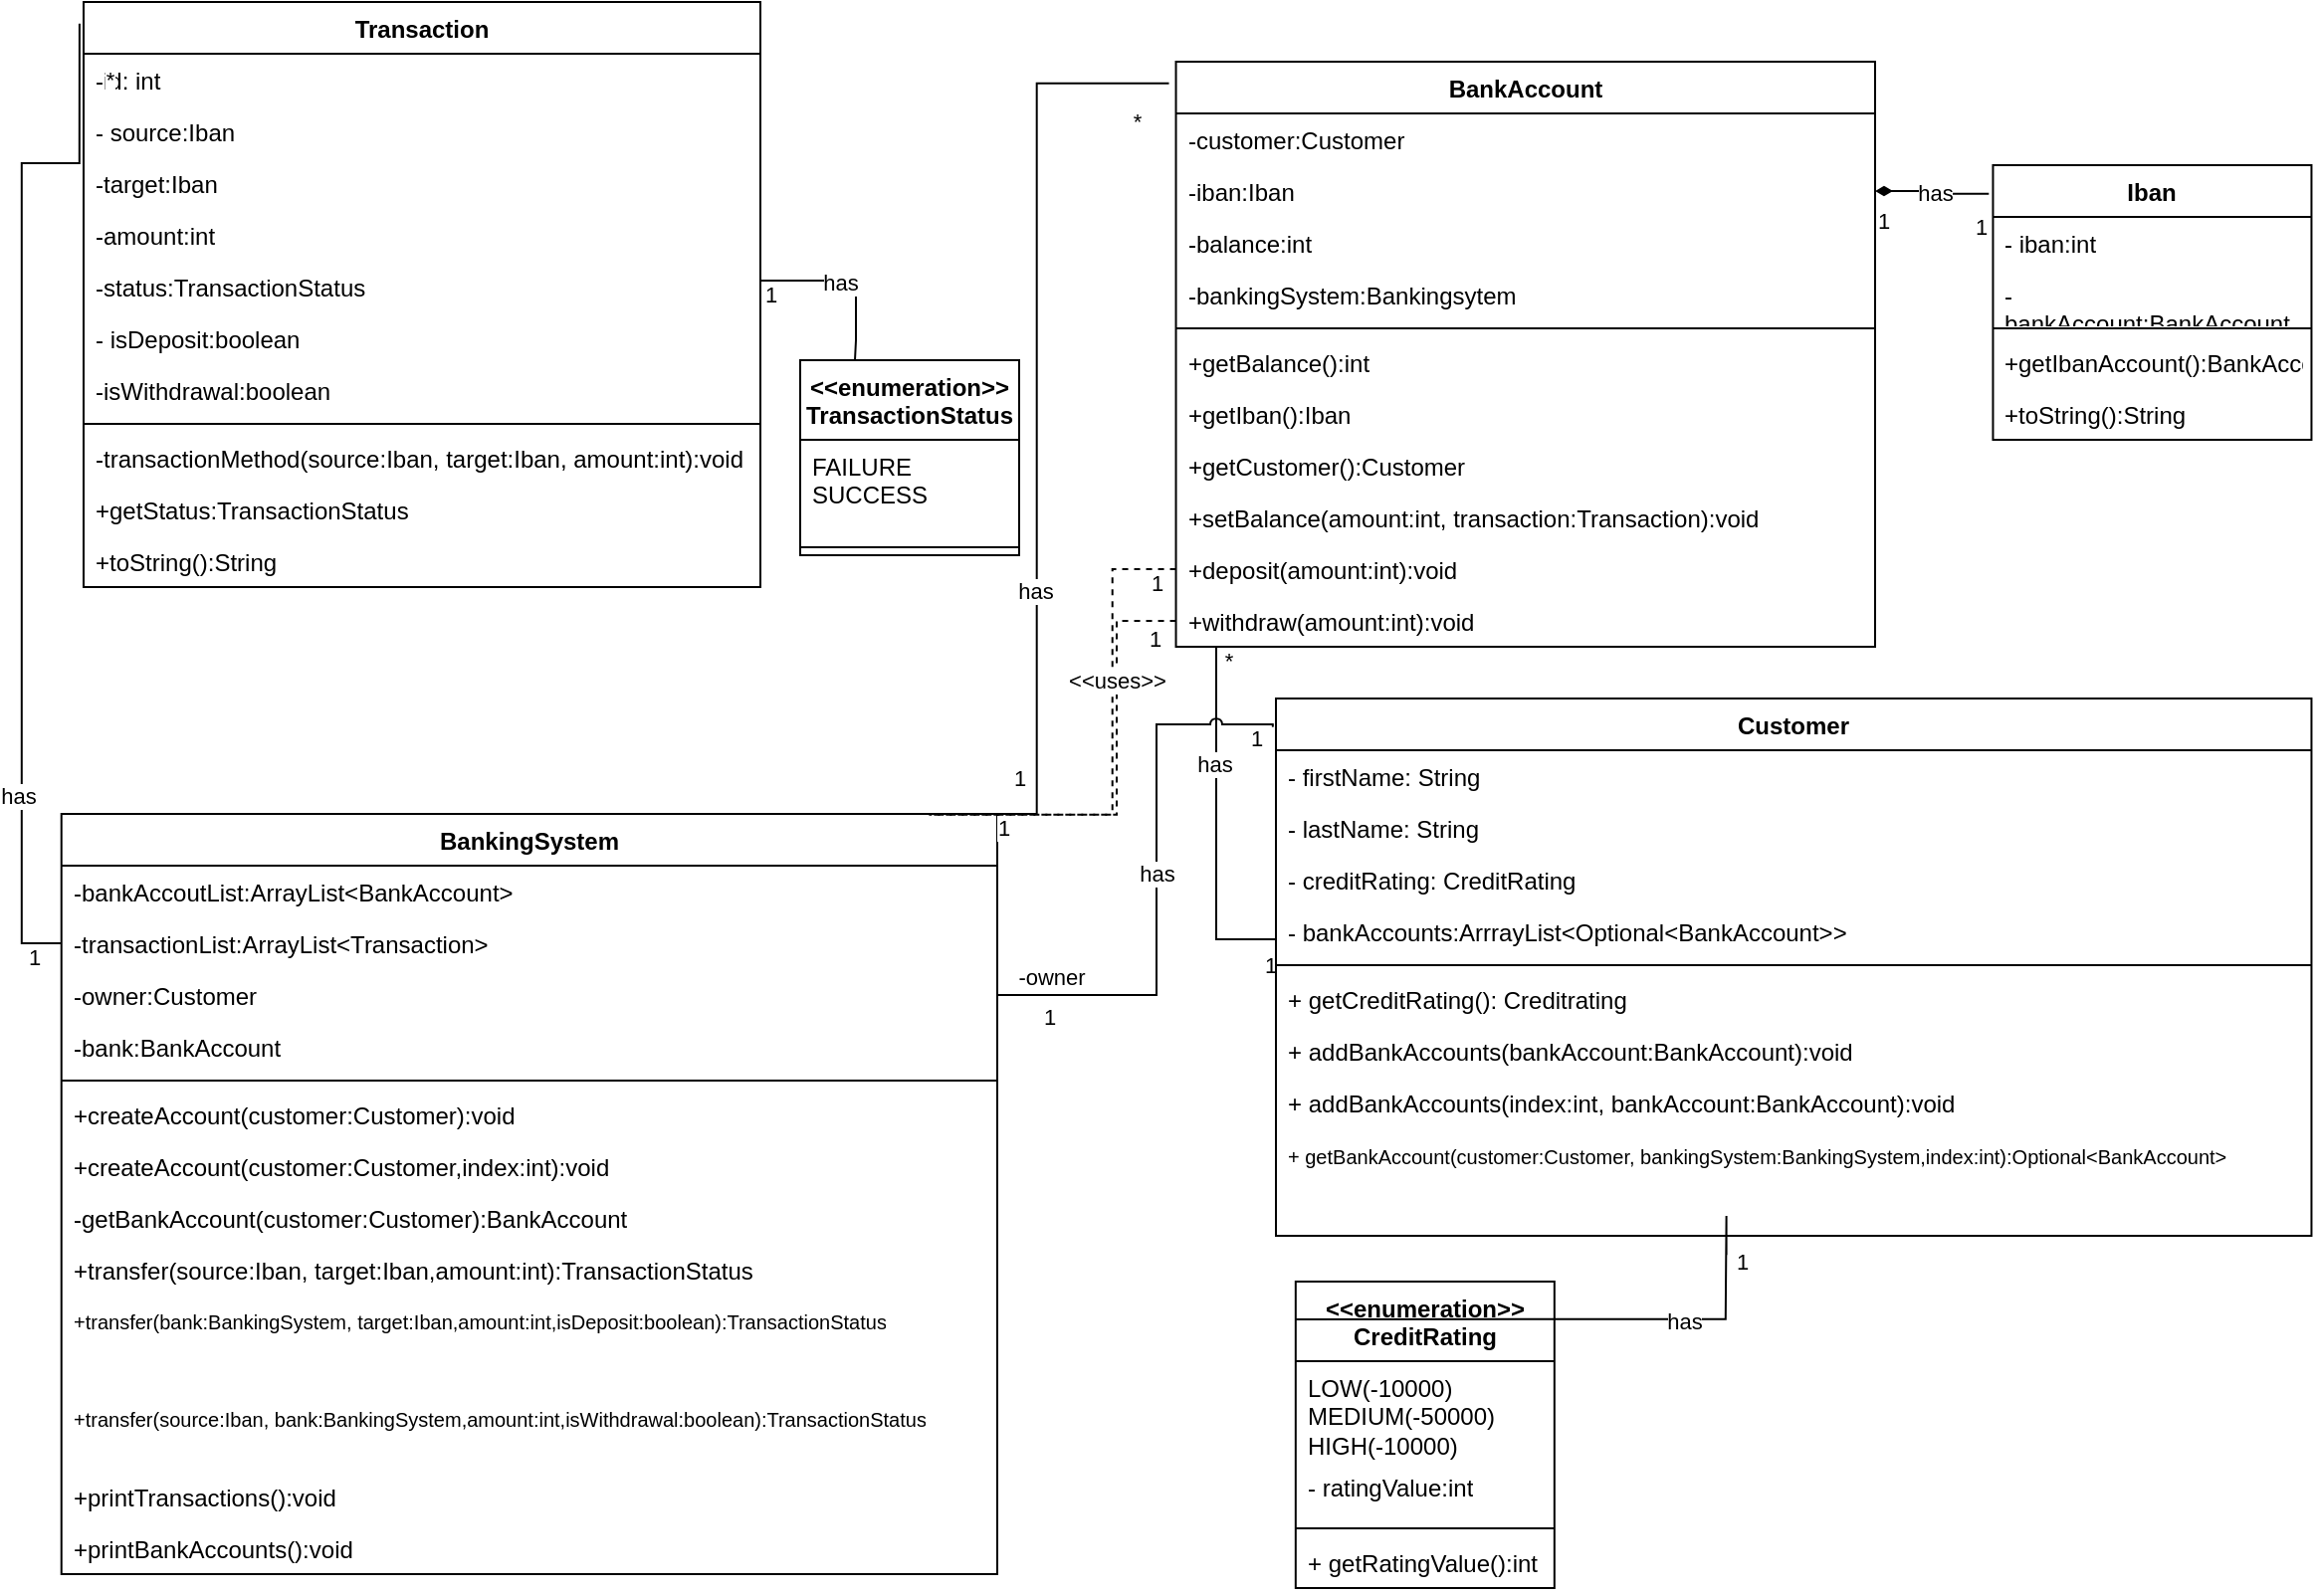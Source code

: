 <mxfile version="24.2.5" type="github">
  <diagram name="Page-1" id="c4acf3e9-155e-7222-9cf6-157b1a14988f">
    <mxGraphModel dx="1040" dy="1252" grid="1" gridSize="10" guides="1" tooltips="1" connect="1" arrows="1" fold="1" page="1" pageScale="1" pageWidth="1169" pageHeight="827" background="none" math="0" shadow="0">
      <root>
        <mxCell id="0" />
        <mxCell id="1" parent="0" />
        <mxCell id="sZMMLWBmmRGJno0L5d0l-5" value="BankingSystem" style="swimlane;fontStyle=1;align=center;verticalAlign=top;childLayout=stackLayout;horizontal=1;startSize=26;horizontalStack=0;resizeParent=1;resizeParentMax=0;resizeLast=0;collapsible=1;marginBottom=0;whiteSpace=wrap;html=1;" parent="1" vertex="1">
          <mxGeometry x="28.86" y="438" width="470.14" height="382" as="geometry" />
        </mxCell>
        <mxCell id="sZMMLWBmmRGJno0L5d0l-6" value="-bankAccoutList:ArrayList&amp;lt;BankAccount&amp;gt;" style="text;strokeColor=none;fillColor=none;align=left;verticalAlign=top;spacingLeft=4;spacingRight=4;overflow=hidden;rotatable=0;points=[[0,0.5],[1,0.5]];portConstraint=eastwest;whiteSpace=wrap;html=1;" parent="sZMMLWBmmRGJno0L5d0l-5" vertex="1">
          <mxGeometry y="26" width="470.14" height="26" as="geometry" />
        </mxCell>
        <mxCell id="wk22fEHmPmrBNLuspNeW-15" value="-transactionList:ArrayList&amp;lt;Transaction&amp;gt;" style="text;strokeColor=none;fillColor=none;align=left;verticalAlign=top;spacingLeft=4;spacingRight=4;overflow=hidden;rotatable=0;points=[[0,0.5],[1,0.5]];portConstraint=eastwest;whiteSpace=wrap;html=1;" parent="sZMMLWBmmRGJno0L5d0l-5" vertex="1">
          <mxGeometry y="52" width="470.14" height="26" as="geometry" />
        </mxCell>
        <mxCell id="wk22fEHmPmrBNLuspNeW-14" value="-owner:Customer" style="text;strokeColor=none;fillColor=none;align=left;verticalAlign=top;spacingLeft=4;spacingRight=4;overflow=hidden;rotatable=0;points=[[0,0.5],[1,0.5]];portConstraint=eastwest;whiteSpace=wrap;html=1;" parent="sZMMLWBmmRGJno0L5d0l-5" vertex="1">
          <mxGeometry y="78" width="470.14" height="26" as="geometry" />
        </mxCell>
        <mxCell id="wk22fEHmPmrBNLuspNeW-16" value="-bank:BankAccount" style="text;strokeColor=none;fillColor=none;align=left;verticalAlign=top;spacingLeft=4;spacingRight=4;overflow=hidden;rotatable=0;points=[[0,0.5],[1,0.5]];portConstraint=eastwest;whiteSpace=wrap;html=1;" parent="sZMMLWBmmRGJno0L5d0l-5" vertex="1">
          <mxGeometry y="104" width="470.14" height="26" as="geometry" />
        </mxCell>
        <mxCell id="sZMMLWBmmRGJno0L5d0l-7" value="" style="line;strokeWidth=1;fillColor=none;align=left;verticalAlign=middle;spacingTop=-1;spacingLeft=3;spacingRight=3;rotatable=0;labelPosition=right;points=[];portConstraint=eastwest;strokeColor=inherit;" parent="sZMMLWBmmRGJno0L5d0l-5" vertex="1">
          <mxGeometry y="130" width="470.14" height="8" as="geometry" />
        </mxCell>
        <mxCell id="sZMMLWBmmRGJno0L5d0l-8" value="+createAccount(customer:Customer):void" style="text;strokeColor=none;fillColor=none;align=left;verticalAlign=top;spacingLeft=4;spacingRight=4;overflow=hidden;rotatable=0;points=[[0,0.5],[1,0.5]];portConstraint=eastwest;whiteSpace=wrap;html=1;" parent="sZMMLWBmmRGJno0L5d0l-5" vertex="1">
          <mxGeometry y="138" width="470.14" height="26" as="geometry" />
        </mxCell>
        <mxCell id="wk22fEHmPmrBNLuspNeW-73" value="+createAccount(customer:Customer,index:int):void" style="text;strokeColor=none;fillColor=none;align=left;verticalAlign=top;spacingLeft=4;spacingRight=4;overflow=hidden;rotatable=0;points=[[0,0.5],[1,0.5]];portConstraint=eastwest;whiteSpace=wrap;html=1;" parent="sZMMLWBmmRGJno0L5d0l-5" vertex="1">
          <mxGeometry y="164" width="470.14" height="26" as="geometry" />
        </mxCell>
        <mxCell id="wk22fEHmPmrBNLuspNeW-17" value="-getBankAccount(customer:Customer):BankAccount" style="text;strokeColor=none;fillColor=none;align=left;verticalAlign=top;spacingLeft=4;spacingRight=4;overflow=hidden;rotatable=0;points=[[0,0.5],[1,0.5]];portConstraint=eastwest;whiteSpace=wrap;html=1;" parent="sZMMLWBmmRGJno0L5d0l-5" vertex="1">
          <mxGeometry y="190" width="470.14" height="26" as="geometry" />
        </mxCell>
        <mxCell id="wk22fEHmPmrBNLuspNeW-18" value="+transfer(source:Iban, target:Iban,amount:int):TransactionStatus" style="text;strokeColor=none;fillColor=none;align=left;verticalAlign=top;spacingLeft=4;spacingRight=4;overflow=hidden;rotatable=0;points=[[0,0.5],[1,0.5]];portConstraint=eastwest;whiteSpace=wrap;html=1;" parent="sZMMLWBmmRGJno0L5d0l-5" vertex="1">
          <mxGeometry y="216" width="470.14" height="26" as="geometry" />
        </mxCell>
        <mxCell id="wk22fEHmPmrBNLuspNeW-74" value="&lt;div style=&quot;font-size: 11px;&quot;&gt;&lt;font style=&quot;font-size: 10px;&quot;&gt;+transfer(bank:BankingSystem, target:Iban,amount:int,isDeposit:boolean):TransactionStatus&lt;/font&gt;&lt;/div&gt;" style="text;strokeColor=none;fillColor=none;align=left;verticalAlign=top;spacingLeft=4;spacingRight=4;overflow=hidden;rotatable=0;points=[[0,0.5],[1,0.5]];portConstraint=eastwest;whiteSpace=wrap;html=1;" parent="sZMMLWBmmRGJno0L5d0l-5" vertex="1">
          <mxGeometry y="242" width="470.14" height="48" as="geometry" />
        </mxCell>
        <mxCell id="wk22fEHmPmrBNLuspNeW-75" value="&lt;font style=&quot;font-size: 10px;&quot;&gt;+transfer(source:Iban, bank:BankingSystem,amount:int,isWithdrawal:boolean):TransactionStatus&lt;/font&gt;" style="text;strokeColor=none;fillColor=none;align=left;verticalAlign=top;spacingLeft=4;spacingRight=4;overflow=hidden;rotatable=0;points=[[0,0.5],[1,0.5]];portConstraint=eastwest;whiteSpace=wrap;html=1;" parent="sZMMLWBmmRGJno0L5d0l-5" vertex="1">
          <mxGeometry y="290" width="470.14" height="40" as="geometry" />
        </mxCell>
        <mxCell id="wk22fEHmPmrBNLuspNeW-19" value="+printTransactions():void" style="text;strokeColor=none;fillColor=none;align=left;verticalAlign=top;spacingLeft=4;spacingRight=4;overflow=hidden;rotatable=0;points=[[0,0.5],[1,0.5]];portConstraint=eastwest;whiteSpace=wrap;html=1;" parent="sZMMLWBmmRGJno0L5d0l-5" vertex="1">
          <mxGeometry y="330" width="470.14" height="26" as="geometry" />
        </mxCell>
        <mxCell id="wk22fEHmPmrBNLuspNeW-76" value="+printBankAccounts():void" style="text;strokeColor=none;fillColor=none;align=left;verticalAlign=top;spacingLeft=4;spacingRight=4;overflow=hidden;rotatable=0;points=[[0,0.5],[1,0.5]];portConstraint=eastwest;whiteSpace=wrap;html=1;" parent="sZMMLWBmmRGJno0L5d0l-5" vertex="1">
          <mxGeometry y="356" width="470.14" height="26" as="geometry" />
        </mxCell>
        <mxCell id="wk22fEHmPmrBNLuspNeW-20" value="&lt;div&gt;&amp;lt;&amp;lt;enumeration&amp;gt;&amp;gt;&lt;/div&gt;&lt;div&gt;CreditRating&lt;br&gt;&lt;/div&gt;" style="swimlane;fontStyle=1;align=center;verticalAlign=top;childLayout=stackLayout;horizontal=1;startSize=40;horizontalStack=0;resizeParent=1;resizeParentMax=0;resizeLast=0;collapsible=1;marginBottom=0;whiteSpace=wrap;html=1;" parent="1" vertex="1">
          <mxGeometry x="648.91" y="673" width="130" height="154" as="geometry" />
        </mxCell>
        <mxCell id="wk22fEHmPmrBNLuspNeW-21" value="&lt;div&gt;LOW(-10000)&lt;/div&gt;&lt;div&gt;MEDIUM(-50000)&lt;/div&gt;&lt;div&gt;HIGH(-10000)&lt;br&gt;&lt;/div&gt;" style="text;strokeColor=none;fillColor=none;align=left;verticalAlign=top;spacingLeft=4;spacingRight=4;overflow=hidden;rotatable=0;points=[[0,0.5],[1,0.5]];portConstraint=eastwest;whiteSpace=wrap;html=1;" parent="wk22fEHmPmrBNLuspNeW-20" vertex="1">
          <mxGeometry y="40" width="130" height="50" as="geometry" />
        </mxCell>
        <mxCell id="wk22fEHmPmrBNLuspNeW-24" value="- ratingValue:int" style="text;strokeColor=none;fillColor=none;align=left;verticalAlign=top;spacingLeft=4;spacingRight=4;overflow=hidden;rotatable=0;points=[[0,0.5],[1,0.5]];portConstraint=eastwest;whiteSpace=wrap;html=1;" parent="wk22fEHmPmrBNLuspNeW-20" vertex="1">
          <mxGeometry y="90" width="130" height="30" as="geometry" />
        </mxCell>
        <mxCell id="wk22fEHmPmrBNLuspNeW-22" value="" style="line;strokeWidth=1;fillColor=none;align=left;verticalAlign=middle;spacingTop=-1;spacingLeft=3;spacingRight=3;rotatable=0;labelPosition=right;points=[];portConstraint=eastwest;strokeColor=inherit;" parent="wk22fEHmPmrBNLuspNeW-20" vertex="1">
          <mxGeometry y="120" width="130" height="8" as="geometry" />
        </mxCell>
        <mxCell id="wk22fEHmPmrBNLuspNeW-23" value="+ getRatingValue():int" style="text;strokeColor=none;fillColor=none;align=left;verticalAlign=top;spacingLeft=4;spacingRight=4;overflow=hidden;rotatable=0;points=[[0,0.5],[1,0.5]];portConstraint=eastwest;whiteSpace=wrap;html=1;" parent="wk22fEHmPmrBNLuspNeW-20" vertex="1">
          <mxGeometry y="128" width="130" height="26" as="geometry" />
        </mxCell>
        <mxCell id="wk22fEHmPmrBNLuspNeW-62" style="edgeStyle=orthogonalEdgeStyle;rounded=0;orthogonalLoop=1;jettySize=auto;html=1;exitX=1;exitY=0.5;exitDx=0;exitDy=0;" parent="wk22fEHmPmrBNLuspNeW-20" source="wk22fEHmPmrBNLuspNeW-21" target="wk22fEHmPmrBNLuspNeW-21" edge="1">
          <mxGeometry relative="1" as="geometry" />
        </mxCell>
        <mxCell id="wk22fEHmPmrBNLuspNeW-25" value="BankAccount" style="swimlane;fontStyle=1;align=center;verticalAlign=top;childLayout=stackLayout;horizontal=1;startSize=26;horizontalStack=0;resizeParent=1;resizeParentMax=0;resizeLast=0;collapsible=1;marginBottom=0;whiteSpace=wrap;html=1;" parent="1" vertex="1">
          <mxGeometry x="588.77" y="60" width="351.23" height="294" as="geometry" />
        </mxCell>
        <mxCell id="wk22fEHmPmrBNLuspNeW-26" value="-customer:Customer&lt;span style=&quot;white-space: pre;&quot;&gt;&#x9;&lt;/span&gt;" style="text;strokeColor=none;fillColor=none;align=left;verticalAlign=top;spacingLeft=4;spacingRight=4;overflow=hidden;rotatable=0;points=[[0,0.5],[1,0.5]];portConstraint=eastwest;whiteSpace=wrap;html=1;" parent="wk22fEHmPmrBNLuspNeW-25" vertex="1">
          <mxGeometry y="26" width="351.23" height="26" as="geometry" />
        </mxCell>
        <mxCell id="wk22fEHmPmrBNLuspNeW-27" value="-iban:Iban" style="text;strokeColor=none;fillColor=none;align=left;verticalAlign=top;spacingLeft=4;spacingRight=4;overflow=hidden;rotatable=0;points=[[0,0.5],[1,0.5]];portConstraint=eastwest;whiteSpace=wrap;html=1;" parent="wk22fEHmPmrBNLuspNeW-25" vertex="1">
          <mxGeometry y="52" width="351.23" height="26" as="geometry" />
        </mxCell>
        <mxCell id="wk22fEHmPmrBNLuspNeW-28" value="-balance:int" style="text;strokeColor=none;fillColor=none;align=left;verticalAlign=top;spacingLeft=4;spacingRight=4;overflow=hidden;rotatable=0;points=[[0,0.5],[1,0.5]];portConstraint=eastwest;whiteSpace=wrap;html=1;" parent="wk22fEHmPmrBNLuspNeW-25" vertex="1">
          <mxGeometry y="78" width="351.23" height="26" as="geometry" />
        </mxCell>
        <mxCell id="wk22fEHmPmrBNLuspNeW-29" value="-bankingSystem:Bankingsytem" style="text;strokeColor=none;fillColor=none;align=left;verticalAlign=top;spacingLeft=4;spacingRight=4;overflow=hidden;rotatable=0;points=[[0,0.5],[1,0.5]];portConstraint=eastwest;whiteSpace=wrap;html=1;" parent="wk22fEHmPmrBNLuspNeW-25" vertex="1">
          <mxGeometry y="104" width="351.23" height="26" as="geometry" />
        </mxCell>
        <mxCell id="wk22fEHmPmrBNLuspNeW-30" value="" style="line;strokeWidth=1;fillColor=none;align=left;verticalAlign=middle;spacingTop=-1;spacingLeft=3;spacingRight=3;rotatable=0;labelPosition=right;points=[];portConstraint=eastwest;strokeColor=inherit;" parent="wk22fEHmPmrBNLuspNeW-25" vertex="1">
          <mxGeometry y="130" width="351.23" height="8" as="geometry" />
        </mxCell>
        <mxCell id="wk22fEHmPmrBNLuspNeW-31" value="+getBalance():int" style="text;strokeColor=none;fillColor=none;align=left;verticalAlign=top;spacingLeft=4;spacingRight=4;overflow=hidden;rotatable=0;points=[[0,0.5],[1,0.5]];portConstraint=eastwest;whiteSpace=wrap;html=1;" parent="wk22fEHmPmrBNLuspNeW-25" vertex="1">
          <mxGeometry y="138" width="351.23" height="26" as="geometry" />
        </mxCell>
        <mxCell id="wk22fEHmPmrBNLuspNeW-32" value="+getIban():Iban" style="text;strokeColor=none;fillColor=none;align=left;verticalAlign=top;spacingLeft=4;spacingRight=4;overflow=hidden;rotatable=0;points=[[0,0.5],[1,0.5]];portConstraint=eastwest;whiteSpace=wrap;html=1;" parent="wk22fEHmPmrBNLuspNeW-25" vertex="1">
          <mxGeometry y="164" width="351.23" height="26" as="geometry" />
        </mxCell>
        <mxCell id="wk22fEHmPmrBNLuspNeW-33" value="+getCustomer():Customer" style="text;strokeColor=none;fillColor=none;align=left;verticalAlign=top;spacingLeft=4;spacingRight=4;overflow=hidden;rotatable=0;points=[[0,0.5],[1,0.5]];portConstraint=eastwest;whiteSpace=wrap;html=1;" parent="wk22fEHmPmrBNLuspNeW-25" vertex="1">
          <mxGeometry y="190" width="351.23" height="26" as="geometry" />
        </mxCell>
        <mxCell id="wk22fEHmPmrBNLuspNeW-34" value="+setBalance(amount:int, transaction:Transaction):void" style="text;strokeColor=none;fillColor=none;align=left;verticalAlign=top;spacingLeft=4;spacingRight=4;overflow=hidden;rotatable=0;points=[[0,0.5],[1,0.5]];portConstraint=eastwest;whiteSpace=wrap;html=1;" parent="wk22fEHmPmrBNLuspNeW-25" vertex="1">
          <mxGeometry y="216" width="351.23" height="26" as="geometry" />
        </mxCell>
        <mxCell id="wk22fEHmPmrBNLuspNeW-35" value="+deposit(amount:int):void" style="text;strokeColor=none;fillColor=none;align=left;verticalAlign=top;spacingLeft=4;spacingRight=4;overflow=hidden;rotatable=0;points=[[0,0.5],[1,0.5]];portConstraint=eastwest;whiteSpace=wrap;html=1;" parent="wk22fEHmPmrBNLuspNeW-25" vertex="1">
          <mxGeometry y="242" width="351.23" height="26" as="geometry" />
        </mxCell>
        <mxCell id="wk22fEHmPmrBNLuspNeW-37" value="+withdraw(amount:int):void" style="text;strokeColor=none;fillColor=none;align=left;verticalAlign=top;spacingLeft=4;spacingRight=4;overflow=hidden;rotatable=0;points=[[0,0.5],[1,0.5]];portConstraint=eastwest;whiteSpace=wrap;html=1;" parent="wk22fEHmPmrBNLuspNeW-25" vertex="1">
          <mxGeometry y="268" width="351.23" height="26" as="geometry" />
        </mxCell>
        <mxCell id="wk22fEHmPmrBNLuspNeW-38" value="Iban" style="swimlane;fontStyle=1;align=center;verticalAlign=top;childLayout=stackLayout;horizontal=1;startSize=26;horizontalStack=0;resizeParent=1;resizeParentMax=0;resizeLast=0;collapsible=1;marginBottom=0;whiteSpace=wrap;html=1;" parent="1" vertex="1">
          <mxGeometry x="999.23" y="112" width="160" height="138" as="geometry" />
        </mxCell>
        <mxCell id="wk22fEHmPmrBNLuspNeW-39" value="- iban:int" style="text;strokeColor=none;fillColor=none;align=left;verticalAlign=top;spacingLeft=4;spacingRight=4;overflow=hidden;rotatable=0;points=[[0,0.5],[1,0.5]];portConstraint=eastwest;whiteSpace=wrap;html=1;" parent="wk22fEHmPmrBNLuspNeW-38" vertex="1">
          <mxGeometry y="26" width="160" height="26" as="geometry" />
        </mxCell>
        <mxCell id="wk22fEHmPmrBNLuspNeW-42" value="- bankAccount:BankAccount" style="text;strokeColor=none;fillColor=none;align=left;verticalAlign=top;spacingLeft=4;spacingRight=4;overflow=hidden;rotatable=0;points=[[0,0.5],[1,0.5]];portConstraint=eastwest;whiteSpace=wrap;html=1;" parent="wk22fEHmPmrBNLuspNeW-38" vertex="1">
          <mxGeometry y="52" width="160" height="26" as="geometry" />
        </mxCell>
        <mxCell id="wk22fEHmPmrBNLuspNeW-40" value="" style="line;strokeWidth=1;fillColor=none;align=left;verticalAlign=middle;spacingTop=-1;spacingLeft=3;spacingRight=3;rotatable=0;labelPosition=right;points=[];portConstraint=eastwest;strokeColor=inherit;" parent="wk22fEHmPmrBNLuspNeW-38" vertex="1">
          <mxGeometry y="78" width="160" height="8" as="geometry" />
        </mxCell>
        <mxCell id="wk22fEHmPmrBNLuspNeW-41" value="+getIbanAccount():BankAccount" style="text;strokeColor=none;fillColor=none;align=left;verticalAlign=top;spacingLeft=4;spacingRight=4;overflow=hidden;rotatable=0;points=[[0,0.5],[1,0.5]];portConstraint=eastwest;whiteSpace=wrap;html=1;" parent="wk22fEHmPmrBNLuspNeW-38" vertex="1">
          <mxGeometry y="86" width="160" height="26" as="geometry" />
        </mxCell>
        <mxCell id="wk22fEHmPmrBNLuspNeW-43" value="+toString():String" style="text;strokeColor=none;fillColor=none;align=left;verticalAlign=top;spacingLeft=4;spacingRight=4;overflow=hidden;rotatable=0;points=[[0,0.5],[1,0.5]];portConstraint=eastwest;whiteSpace=wrap;html=1;" parent="wk22fEHmPmrBNLuspNeW-38" vertex="1">
          <mxGeometry y="112" width="160" height="26" as="geometry" />
        </mxCell>
        <mxCell id="wk22fEHmPmrBNLuspNeW-44" value="Transaction" style="swimlane;fontStyle=1;align=center;verticalAlign=top;childLayout=stackLayout;horizontal=1;startSize=26;horizontalStack=0;resizeParent=1;resizeParentMax=0;resizeLast=0;collapsible=1;marginBottom=0;whiteSpace=wrap;html=1;" parent="1" vertex="1">
          <mxGeometry x="39.99" y="30" width="340.01" height="294" as="geometry" />
        </mxCell>
        <mxCell id="wk22fEHmPmrBNLuspNeW-45" value="-id: int" style="text;strokeColor=none;fillColor=none;align=left;verticalAlign=top;spacingLeft=4;spacingRight=4;overflow=hidden;rotatable=0;points=[[0,0.5],[1,0.5]];portConstraint=eastwest;whiteSpace=wrap;html=1;" parent="wk22fEHmPmrBNLuspNeW-44" vertex="1">
          <mxGeometry y="26" width="340.01" height="26" as="geometry" />
        </mxCell>
        <mxCell id="wk22fEHmPmrBNLuspNeW-46" value="- source:Iban" style="text;strokeColor=none;fillColor=none;align=left;verticalAlign=top;spacingLeft=4;spacingRight=4;overflow=hidden;rotatable=0;points=[[0,0.5],[1,0.5]];portConstraint=eastwest;whiteSpace=wrap;html=1;" parent="wk22fEHmPmrBNLuspNeW-44" vertex="1">
          <mxGeometry y="52" width="340.01" height="26" as="geometry" />
        </mxCell>
        <mxCell id="wk22fEHmPmrBNLuspNeW-47" value="-target:Iban" style="text;strokeColor=none;fillColor=none;align=left;verticalAlign=top;spacingLeft=4;spacingRight=4;overflow=hidden;rotatable=0;points=[[0,0.5],[1,0.5]];portConstraint=eastwest;whiteSpace=wrap;html=1;" parent="wk22fEHmPmrBNLuspNeW-44" vertex="1">
          <mxGeometry y="78" width="340.01" height="26" as="geometry" />
        </mxCell>
        <mxCell id="wk22fEHmPmrBNLuspNeW-54" value="-amount:int" style="text;strokeColor=none;fillColor=none;align=left;verticalAlign=top;spacingLeft=4;spacingRight=4;overflow=hidden;rotatable=0;points=[[0,0.5],[1,0.5]];portConstraint=eastwest;whiteSpace=wrap;html=1;" parent="wk22fEHmPmrBNLuspNeW-44" vertex="1">
          <mxGeometry y="104" width="340.01" height="26" as="geometry" />
        </mxCell>
        <mxCell id="wk22fEHmPmrBNLuspNeW-55" value="-status:TransactionStatus" style="text;strokeColor=none;fillColor=none;align=left;verticalAlign=top;spacingLeft=4;spacingRight=4;overflow=hidden;rotatable=0;points=[[0,0.5],[1,0.5]];portConstraint=eastwest;whiteSpace=wrap;html=1;" parent="wk22fEHmPmrBNLuspNeW-44" vertex="1">
          <mxGeometry y="130" width="340.01" height="26" as="geometry" />
        </mxCell>
        <mxCell id="wk22fEHmPmrBNLuspNeW-56" value="- isDeposit:boolean" style="text;strokeColor=none;fillColor=none;align=left;verticalAlign=top;spacingLeft=4;spacingRight=4;overflow=hidden;rotatable=0;points=[[0,0.5],[1,0.5]];portConstraint=eastwest;whiteSpace=wrap;html=1;" parent="wk22fEHmPmrBNLuspNeW-44" vertex="1">
          <mxGeometry y="156" width="340.01" height="26" as="geometry" />
        </mxCell>
        <mxCell id="wk22fEHmPmrBNLuspNeW-48" value="-isWithdrawal:boolean" style="text;strokeColor=none;fillColor=none;align=left;verticalAlign=top;spacingLeft=4;spacingRight=4;overflow=hidden;rotatable=0;points=[[0,0.5],[1,0.5]];portConstraint=eastwest;whiteSpace=wrap;html=1;" parent="wk22fEHmPmrBNLuspNeW-44" vertex="1">
          <mxGeometry y="182" width="340.01" height="26" as="geometry" />
        </mxCell>
        <mxCell id="wk22fEHmPmrBNLuspNeW-49" value="" style="line;strokeWidth=1;fillColor=none;align=left;verticalAlign=middle;spacingTop=-1;spacingLeft=3;spacingRight=3;rotatable=0;labelPosition=right;points=[];portConstraint=eastwest;strokeColor=inherit;" parent="wk22fEHmPmrBNLuspNeW-44" vertex="1">
          <mxGeometry y="208" width="340.01" height="8" as="geometry" />
        </mxCell>
        <mxCell id="wk22fEHmPmrBNLuspNeW-50" value="-transactionMethod(source:Iban, target:Iban, amount:int):void" style="text;strokeColor=none;fillColor=none;align=left;verticalAlign=top;spacingLeft=4;spacingRight=4;overflow=hidden;rotatable=0;points=[[0,0.5],[1,0.5]];portConstraint=eastwest;whiteSpace=wrap;html=1;" parent="wk22fEHmPmrBNLuspNeW-44" vertex="1">
          <mxGeometry y="216" width="340.01" height="26" as="geometry" />
        </mxCell>
        <mxCell id="wk22fEHmPmrBNLuspNeW-51" value="+getStatus:TransactionStatus" style="text;strokeColor=none;fillColor=none;align=left;verticalAlign=top;spacingLeft=4;spacingRight=4;overflow=hidden;rotatable=0;points=[[0,0.5],[1,0.5]];portConstraint=eastwest;whiteSpace=wrap;html=1;" parent="wk22fEHmPmrBNLuspNeW-44" vertex="1">
          <mxGeometry y="242" width="340.01" height="26" as="geometry" />
        </mxCell>
        <mxCell id="wk22fEHmPmrBNLuspNeW-52" value="+toString():String" style="text;strokeColor=none;fillColor=none;align=left;verticalAlign=top;spacingLeft=4;spacingRight=4;overflow=hidden;rotatable=0;points=[[0,0.5],[1,0.5]];portConstraint=eastwest;whiteSpace=wrap;html=1;" parent="wk22fEHmPmrBNLuspNeW-44" vertex="1">
          <mxGeometry y="268" width="340.01" height="26" as="geometry" />
        </mxCell>
        <mxCell id="wk22fEHmPmrBNLuspNeW-57" value="&lt;div&gt;&amp;lt;&amp;lt;enumeration&amp;gt;&amp;gt;&lt;/div&gt;&lt;div&gt;TransactionStatus&lt;br&gt;&lt;/div&gt;" style="swimlane;fontStyle=1;align=center;verticalAlign=top;childLayout=stackLayout;horizontal=1;startSize=40;horizontalStack=0;resizeParent=1;resizeParentMax=0;resizeLast=0;collapsible=1;marginBottom=0;whiteSpace=wrap;html=1;" parent="1" vertex="1">
          <mxGeometry x="400.0" y="210" width="110" height="98" as="geometry" />
        </mxCell>
        <mxCell id="wk22fEHmPmrBNLuspNeW-58" value="&lt;div&gt;FAILURE&lt;/div&gt;&lt;div&gt;SUCCESS&lt;br&gt;&lt;/div&gt;" style="text;strokeColor=none;fillColor=none;align=left;verticalAlign=top;spacingLeft=4;spacingRight=4;overflow=hidden;rotatable=0;points=[[0,0.5],[1,0.5]];portConstraint=eastwest;whiteSpace=wrap;html=1;" parent="wk22fEHmPmrBNLuspNeW-57" vertex="1">
          <mxGeometry y="40" width="110" height="50" as="geometry" />
        </mxCell>
        <mxCell id="wk22fEHmPmrBNLuspNeW-60" value="" style="line;strokeWidth=1;fillColor=none;align=left;verticalAlign=middle;spacingTop=-1;spacingLeft=3;spacingRight=3;rotatable=0;labelPosition=right;points=[];portConstraint=eastwest;strokeColor=inherit;" parent="wk22fEHmPmrBNLuspNeW-57" vertex="1">
          <mxGeometry y="90" width="110" height="8" as="geometry" />
        </mxCell>
        <mxCell id="wk22fEHmPmrBNLuspNeW-89" style="edgeStyle=orthogonalEdgeStyle;rounded=0;orthogonalLoop=1;jettySize=auto;html=1;exitX=0;exitY=0.5;exitDx=0;exitDy=0;endArrow=none;endFill=0;" parent="1" source="wk22fEHmPmrBNLuspNeW-63" target="wk22fEHmPmrBNLuspNeW-25" edge="1">
          <mxGeometry relative="1" as="geometry">
            <Array as="points">
              <mxPoint x="609" y="501" />
            </Array>
          </mxGeometry>
        </mxCell>
        <mxCell id="-ng3TfhdZixkfPFJ0xl9-1" value="has" style="edgeLabel;html=1;align=center;verticalAlign=middle;resizable=0;points=[];" vertex="1" connectable="0" parent="wk22fEHmPmrBNLuspNeW-89">
          <mxGeometry x="0.384" y="1" relative="1" as="geometry">
            <mxPoint as="offset" />
          </mxGeometry>
        </mxCell>
        <mxCell id="-ng3TfhdZixkfPFJ0xl9-6" value="*" style="edgeLabel;html=1;align=center;verticalAlign=middle;resizable=0;points=[];" vertex="1" connectable="0" parent="wk22fEHmPmrBNLuspNeW-89">
          <mxGeometry x="0.879" y="-1" relative="1" as="geometry">
            <mxPoint x="5" y="-5" as="offset" />
          </mxGeometry>
        </mxCell>
        <mxCell id="-ng3TfhdZixkfPFJ0xl9-7" value="1" style="edgeLabel;html=1;align=center;verticalAlign=middle;resizable=0;points=[];" vertex="1" connectable="0" parent="wk22fEHmPmrBNLuspNeW-89">
          <mxGeometry x="-0.926" y="3" relative="1" as="geometry">
            <mxPoint y="6" as="offset" />
          </mxGeometry>
        </mxCell>
        <mxCell id="wk22fEHmPmrBNLuspNeW-63" value="Customer" style="swimlane;fontStyle=1;align=center;verticalAlign=top;childLayout=stackLayout;horizontal=1;startSize=26;horizontalStack=0;resizeParent=1;resizeParentMax=0;resizeLast=0;collapsible=1;marginBottom=0;whiteSpace=wrap;html=1;" parent="1" vertex="1">
          <mxGeometry x="639" y="380" width="520.23" height="270" as="geometry" />
        </mxCell>
        <mxCell id="wk22fEHmPmrBNLuspNeW-64" value="- firstName: String" style="text;strokeColor=none;fillColor=none;align=left;verticalAlign=top;spacingLeft=4;spacingRight=4;overflow=hidden;rotatable=0;points=[[0,0.5],[1,0.5]];portConstraint=eastwest;whiteSpace=wrap;html=1;" parent="wk22fEHmPmrBNLuspNeW-63" vertex="1">
          <mxGeometry y="26" width="520.23" height="26" as="geometry" />
        </mxCell>
        <mxCell id="wk22fEHmPmrBNLuspNeW-65" value="- lastName: String" style="text;strokeColor=none;fillColor=none;align=left;verticalAlign=top;spacingLeft=4;spacingRight=4;overflow=hidden;rotatable=0;points=[[0,0.5],[1,0.5]];portConstraint=eastwest;whiteSpace=wrap;html=1;" parent="wk22fEHmPmrBNLuspNeW-63" vertex="1">
          <mxGeometry y="52" width="520.23" height="26" as="geometry" />
        </mxCell>
        <mxCell id="wk22fEHmPmrBNLuspNeW-66" value="- creditRating: CreditRating" style="text;strokeColor=none;fillColor=none;align=left;verticalAlign=top;spacingLeft=4;spacingRight=4;overflow=hidden;rotatable=0;points=[[0,0.5],[1,0.5]];portConstraint=eastwest;whiteSpace=wrap;html=1;" parent="wk22fEHmPmrBNLuspNeW-63" vertex="1">
          <mxGeometry y="78" width="520.23" height="26" as="geometry" />
        </mxCell>
        <mxCell id="wk22fEHmPmrBNLuspNeW-67" value="- bankAccounts:ArrrayList&amp;lt;Optional&amp;lt;BankAccount&amp;gt;&amp;gt; " style="text;strokeColor=none;fillColor=none;align=left;verticalAlign=top;spacingLeft=4;spacingRight=4;overflow=hidden;rotatable=0;points=[[0,0.5],[1,0.5]];portConstraint=eastwest;whiteSpace=wrap;html=1;" parent="wk22fEHmPmrBNLuspNeW-63" vertex="1">
          <mxGeometry y="104" width="520.23" height="26" as="geometry" />
        </mxCell>
        <mxCell id="wk22fEHmPmrBNLuspNeW-68" value="" style="line;strokeWidth=1;fillColor=none;align=left;verticalAlign=middle;spacingTop=-1;spacingLeft=3;spacingRight=3;rotatable=0;labelPosition=right;points=[];portConstraint=eastwest;strokeColor=inherit;" parent="wk22fEHmPmrBNLuspNeW-63" vertex="1">
          <mxGeometry y="130" width="520.23" height="8" as="geometry" />
        </mxCell>
        <mxCell id="wk22fEHmPmrBNLuspNeW-69" value="+ getCreditRating(): Creditrating" style="text;strokeColor=none;fillColor=none;align=left;verticalAlign=top;spacingLeft=4;spacingRight=4;overflow=hidden;rotatable=0;points=[[0,0.5],[1,0.5]];portConstraint=eastwest;whiteSpace=wrap;html=1;" parent="wk22fEHmPmrBNLuspNeW-63" vertex="1">
          <mxGeometry y="138" width="520.23" height="26" as="geometry" />
        </mxCell>
        <mxCell id="wk22fEHmPmrBNLuspNeW-70" value="+ addBankAccounts(bankAccount:BankAccount):void" style="text;strokeColor=none;fillColor=none;align=left;verticalAlign=top;spacingLeft=4;spacingRight=4;overflow=hidden;rotatable=0;points=[[0,0.5],[1,0.5]];portConstraint=eastwest;whiteSpace=wrap;html=1;" parent="wk22fEHmPmrBNLuspNeW-63" vertex="1">
          <mxGeometry y="164" width="520.23" height="26" as="geometry" />
        </mxCell>
        <mxCell id="wk22fEHmPmrBNLuspNeW-71" value="+ addBankAccounts(index:int, bankAccount:BankAccount):void" style="text;strokeColor=none;fillColor=none;align=left;verticalAlign=top;spacingLeft=4;spacingRight=4;overflow=hidden;rotatable=0;points=[[0,0.5],[1,0.5]];portConstraint=eastwest;whiteSpace=wrap;html=1;" parent="wk22fEHmPmrBNLuspNeW-63" vertex="1">
          <mxGeometry y="190" width="520.23" height="26" as="geometry" />
        </mxCell>
        <mxCell id="wk22fEHmPmrBNLuspNeW-72" value="&lt;font style=&quot;font-size: 10px;&quot;&gt;+ getBankAccount(customer:Customer, bankingSystem:BankingSystem,index:int):Optional&amp;lt;BankAccount&amp;gt;&lt;/font&gt;" style="text;strokeColor=none;fillColor=none;align=left;verticalAlign=top;spacingLeft=4;spacingRight=4;overflow=hidden;rotatable=0;points=[[0,0.5],[1,0.5]];portConstraint=eastwest;whiteSpace=wrap;html=1;" parent="wk22fEHmPmrBNLuspNeW-63" vertex="1">
          <mxGeometry y="216" width="520.23" height="54" as="geometry" />
        </mxCell>
        <mxCell id="wk22fEHmPmrBNLuspNeW-77" style="edgeStyle=orthogonalEdgeStyle;rounded=0;orthogonalLoop=1;jettySize=auto;html=1;exitX=0.435;exitY=1.179;exitDx=0;exitDy=0;entryX=0;entryY=0.123;entryDx=0;entryDy=0;entryPerimeter=0;endArrow=none;endFill=0;exitPerimeter=0;" parent="1" source="wk22fEHmPmrBNLuspNeW-72" target="wk22fEHmPmrBNLuspNeW-20" edge="1">
          <mxGeometry relative="1" as="geometry">
            <Array as="points">
              <mxPoint x="864.91" y="640" />
              <mxPoint x="864.91" y="669" />
            </Array>
          </mxGeometry>
        </mxCell>
        <mxCell id="wk22fEHmPmrBNLuspNeW-78" value="has" style="edgeLabel;html=1;align=center;verticalAlign=middle;resizable=0;points=[];" parent="wk22fEHmPmrBNLuspNeW-77" vertex="1" connectable="0">
          <mxGeometry x="-0.045" y="1" relative="1" as="geometry">
            <mxPoint x="45" as="offset" />
          </mxGeometry>
        </mxCell>
        <mxCell id="wk22fEHmPmrBNLuspNeW-79" value="1" style="edgeLabel;html=1;align=center;verticalAlign=middle;resizable=0;points=[];" parent="wk22fEHmPmrBNLuspNeW-77" vertex="1" connectable="0">
          <mxGeometry x="-0.964" y="1" relative="1" as="geometry">
            <mxPoint x="8" y="8" as="offset" />
          </mxGeometry>
        </mxCell>
        <mxCell id="wk22fEHmPmrBNLuspNeW-81" style="edgeStyle=orthogonalEdgeStyle;rounded=0;orthogonalLoop=1;jettySize=auto;html=1;exitX=1;exitY=0.5;exitDx=0;exitDy=0;entryX=-0.013;entryY=0.104;entryDx=0;entryDy=0;entryPerimeter=0;endArrow=none;endFill=0;startArrow=diamondThin;startFill=1;" parent="1" source="wk22fEHmPmrBNLuspNeW-27" target="wk22fEHmPmrBNLuspNeW-38" edge="1">
          <mxGeometry relative="1" as="geometry" />
        </mxCell>
        <mxCell id="wk22fEHmPmrBNLuspNeW-82" value="has" style="edgeLabel;html=1;align=center;verticalAlign=middle;resizable=0;points=[];" parent="wk22fEHmPmrBNLuspNeW-81" vertex="1" connectable="0">
          <mxGeometry x="0.073" y="1" relative="1" as="geometry">
            <mxPoint as="offset" />
          </mxGeometry>
        </mxCell>
        <mxCell id="wk22fEHmPmrBNLuspNeW-83" value="1" style="edgeLabel;html=1;align=center;verticalAlign=middle;resizable=0;points=[];" parent="wk22fEHmPmrBNLuspNeW-81" vertex="1" connectable="0">
          <mxGeometry x="-0.858" relative="1" as="geometry">
            <mxPoint y="15" as="offset" />
          </mxGeometry>
        </mxCell>
        <mxCell id="wk22fEHmPmrBNLuspNeW-84" value="1" style="edgeLabel;html=1;align=center;verticalAlign=middle;resizable=0;points=[];" parent="wk22fEHmPmrBNLuspNeW-81" vertex="1" connectable="0">
          <mxGeometry x="0.845" y="1" relative="1" as="geometry">
            <mxPoint y="17" as="offset" />
          </mxGeometry>
        </mxCell>
        <mxCell id="wk22fEHmPmrBNLuspNeW-85" style="edgeStyle=orthogonalEdgeStyle;rounded=0;orthogonalLoop=1;jettySize=auto;html=1;exitX=0.75;exitY=0;exitDx=0;exitDy=0;entryX=-0.01;entryY=0.037;entryDx=0;entryDy=0;entryPerimeter=0;endArrow=none;endFill=0;" parent="1" source="sZMMLWBmmRGJno0L5d0l-5" target="wk22fEHmPmrBNLuspNeW-25" edge="1">
          <mxGeometry relative="1" as="geometry">
            <Array as="points">
              <mxPoint x="518.86" y="438" />
              <mxPoint x="518.86" y="71" />
            </Array>
          </mxGeometry>
        </mxCell>
        <mxCell id="wk22fEHmPmrBNLuspNeW-86" value="has" style="edgeLabel;html=1;align=center;verticalAlign=middle;resizable=0;points=[];" parent="wk22fEHmPmrBNLuspNeW-85" vertex="1" connectable="0">
          <mxGeometry x="-0.125" relative="1" as="geometry">
            <mxPoint x="-1" as="offset" />
          </mxGeometry>
        </mxCell>
        <mxCell id="wk22fEHmPmrBNLuspNeW-87" value="1" style="edgeLabel;html=1;align=center;verticalAlign=middle;resizable=0;points=[];" parent="wk22fEHmPmrBNLuspNeW-85" vertex="1" connectable="0">
          <mxGeometry x="-0.929" y="-1" relative="1" as="geometry">
            <mxPoint x="108" y="-19" as="offset" />
          </mxGeometry>
        </mxCell>
        <mxCell id="wk22fEHmPmrBNLuspNeW-88" value="*" style="edgeLabel;html=1;align=center;verticalAlign=middle;resizable=0;points=[];" parent="wk22fEHmPmrBNLuspNeW-85" vertex="1" connectable="0">
          <mxGeometry x="0.941" y="-1" relative="1" as="geometry">
            <mxPoint y="18" as="offset" />
          </mxGeometry>
        </mxCell>
        <mxCell id="wk22fEHmPmrBNLuspNeW-90" style="edgeStyle=orthogonalEdgeStyle;rounded=0;orthogonalLoop=1;jettySize=auto;html=1;exitX=1;exitY=0.5;exitDx=0;exitDy=0;entryX=-0.003;entryY=0.053;entryDx=0;entryDy=0;entryPerimeter=0;endArrow=none;endFill=0;flowAnimation=0;labelBorderColor=none;jumpStyle=arc;" parent="1" source="wk22fEHmPmrBNLuspNeW-14" target="wk22fEHmPmrBNLuspNeW-63" edge="1">
          <mxGeometry relative="1" as="geometry">
            <Array as="points">
              <mxPoint x="579" y="529" />
              <mxPoint x="579" y="393" />
            </Array>
          </mxGeometry>
        </mxCell>
        <mxCell id="wk22fEHmPmrBNLuspNeW-91" value="has" style="edgeLabel;html=1;align=center;verticalAlign=middle;resizable=0;points=[];" parent="wk22fEHmPmrBNLuspNeW-90" vertex="1" connectable="0">
          <mxGeometry x="0.018" relative="1" as="geometry">
            <mxPoint y="-1" as="offset" />
          </mxGeometry>
        </mxCell>
        <mxCell id="wk22fEHmPmrBNLuspNeW-92" value="1" style="edgeLabel;html=1;align=center;verticalAlign=middle;resizable=0;points=[];" parent="wk22fEHmPmrBNLuspNeW-90" vertex="1" connectable="0">
          <mxGeometry x="-0.813" relative="1" as="geometry">
            <mxPoint y="11" as="offset" />
          </mxGeometry>
        </mxCell>
        <mxCell id="wk22fEHmPmrBNLuspNeW-93" value="-owner" style="edgeLabel;html=1;align=center;verticalAlign=middle;resizable=0;points=[];" parent="wk22fEHmPmrBNLuspNeW-90" vertex="1" connectable="0">
          <mxGeometry x="-0.839" relative="1" as="geometry">
            <mxPoint x="5" y="-9" as="offset" />
          </mxGeometry>
        </mxCell>
        <mxCell id="wk22fEHmPmrBNLuspNeW-94" value="1" style="edgeLabel;html=1;align=center;verticalAlign=middle;resizable=0;points=[];" parent="wk22fEHmPmrBNLuspNeW-90" vertex="1" connectable="0">
          <mxGeometry x="0.929" relative="1" as="geometry">
            <mxPoint y="7" as="offset" />
          </mxGeometry>
        </mxCell>
        <mxCell id="wk22fEHmPmrBNLuspNeW-95" style="edgeStyle=orthogonalEdgeStyle;rounded=0;orthogonalLoop=1;jettySize=auto;html=1;exitX=1;exitY=0.5;exitDx=0;exitDy=0;entryX=0.25;entryY=0;entryDx=0;entryDy=0;endArrow=none;endFill=0;" parent="1" source="wk22fEHmPmrBNLuspNeW-55" target="wk22fEHmPmrBNLuspNeW-57" edge="1">
          <mxGeometry relative="1" as="geometry">
            <Array as="points">
              <mxPoint x="380" y="170" />
              <mxPoint x="428" y="170" />
              <mxPoint x="428" y="200" />
              <mxPoint x="428" y="200" />
            </Array>
          </mxGeometry>
        </mxCell>
        <mxCell id="wk22fEHmPmrBNLuspNeW-96" value="has" style="edgeLabel;html=1;align=center;verticalAlign=middle;resizable=0;points=[];" parent="wk22fEHmPmrBNLuspNeW-95" vertex="1" connectable="0">
          <mxGeometry x="-0.071" y="-1" relative="1" as="geometry">
            <mxPoint as="offset" />
          </mxGeometry>
        </mxCell>
        <mxCell id="wk22fEHmPmrBNLuspNeW-97" value="1" style="edgeLabel;html=1;align=center;verticalAlign=middle;resizable=0;points=[];" parent="wk22fEHmPmrBNLuspNeW-95" vertex="1" connectable="0">
          <mxGeometry x="-0.837" relative="1" as="geometry">
            <mxPoint y="7" as="offset" />
          </mxGeometry>
        </mxCell>
        <mxCell id="wk22fEHmPmrBNLuspNeW-99" style="edgeStyle=orthogonalEdgeStyle;rounded=0;orthogonalLoop=1;jettySize=auto;html=1;exitX=0;exitY=0.5;exitDx=0;exitDy=0;entryX=-0.006;entryY=0.037;entryDx=0;entryDy=0;entryPerimeter=0;endArrow=none;endFill=0;" parent="1" source="wk22fEHmPmrBNLuspNeW-15" target="wk22fEHmPmrBNLuspNeW-44" edge="1">
          <mxGeometry relative="1" as="geometry">
            <Array as="points">
              <mxPoint x="8.91" y="503" />
              <mxPoint x="8.91" y="111" />
            </Array>
          </mxGeometry>
        </mxCell>
        <mxCell id="wk22fEHmPmrBNLuspNeW-100" value="has" style="edgeLabel;html=1;align=center;verticalAlign=middle;resizable=0;points=[];" parent="wk22fEHmPmrBNLuspNeW-99" vertex="1" connectable="0">
          <mxGeometry x="-0.632" y="1" relative="1" as="geometry">
            <mxPoint x="-1" as="offset" />
          </mxGeometry>
        </mxCell>
        <mxCell id="wk22fEHmPmrBNLuspNeW-101" value="1" style="edgeLabel;html=1;align=center;verticalAlign=middle;resizable=0;points=[];" parent="wk22fEHmPmrBNLuspNeW-99" vertex="1" connectable="0">
          <mxGeometry x="-0.949" y="1" relative="1" as="geometry">
            <mxPoint x="-1" y="6" as="offset" />
          </mxGeometry>
        </mxCell>
        <mxCell id="wk22fEHmPmrBNLuspNeW-102" value="*" style="edgeLabel;html=1;align=center;verticalAlign=middle;resizable=0;points=[];" parent="wk22fEHmPmrBNLuspNeW-99" vertex="1" connectable="0">
          <mxGeometry x="0.917" y="-2" relative="1" as="geometry">
            <mxPoint x="13" y="7" as="offset" />
          </mxGeometry>
        </mxCell>
        <mxCell id="wk22fEHmPmrBNLuspNeW-103" style="edgeStyle=orthogonalEdgeStyle;rounded=0;orthogonalLoop=1;jettySize=auto;html=1;exitX=0;exitY=0.5;exitDx=0;exitDy=0;entryX=0.927;entryY=0.001;entryDx=0;entryDy=0;entryPerimeter=0;endArrow=none;endFill=0;dashed=1;" parent="1" source="wk22fEHmPmrBNLuspNeW-35" target="sZMMLWBmmRGJno0L5d0l-5" edge="1">
          <mxGeometry relative="1" as="geometry">
            <Array as="points">
              <mxPoint x="556.86" y="315" />
            </Array>
          </mxGeometry>
        </mxCell>
        <mxCell id="wk22fEHmPmrBNLuspNeW-106" value="1" style="edgeLabel;html=1;align=center;verticalAlign=middle;resizable=0;points=[];" parent="wk22fEHmPmrBNLuspNeW-103" vertex="1" connectable="0">
          <mxGeometry x="-0.917" relative="1" as="geometry">
            <mxPoint y="7" as="offset" />
          </mxGeometry>
        </mxCell>
        <mxCell id="wk22fEHmPmrBNLuspNeW-104" style="edgeStyle=orthogonalEdgeStyle;rounded=0;orthogonalLoop=1;jettySize=auto;html=1;exitX=0;exitY=0.5;exitDx=0;exitDy=0;entryX=0.927;entryY=0.001;entryDx=0;entryDy=0;entryPerimeter=0;endArrow=none;endFill=0;dashed=1;" parent="1" source="wk22fEHmPmrBNLuspNeW-37" target="sZMMLWBmmRGJno0L5d0l-5" edge="1">
          <mxGeometry relative="1" as="geometry">
            <Array as="points">
              <mxPoint x="559" y="341" />
              <mxPoint x="559" y="438" />
            </Array>
          </mxGeometry>
        </mxCell>
        <mxCell id="wk22fEHmPmrBNLuspNeW-105" value="&amp;lt;&amp;lt;uses&amp;gt;&amp;gt;" style="edgeLabel;html=1;align=center;verticalAlign=middle;resizable=0;points=[];" parent="wk22fEHmPmrBNLuspNeW-104" vertex="1" connectable="0">
          <mxGeometry x="0.311" relative="1" as="geometry">
            <mxPoint x="18" y="-68" as="offset" />
          </mxGeometry>
        </mxCell>
        <mxCell id="wk22fEHmPmrBNLuspNeW-107" value="1" style="edgeLabel;html=1;align=center;verticalAlign=middle;resizable=0;points=[];" parent="wk22fEHmPmrBNLuspNeW-104" vertex="1" connectable="0">
          <mxGeometry x="-0.9" y="1" relative="1" as="geometry">
            <mxPoint y="8" as="offset" />
          </mxGeometry>
        </mxCell>
        <mxCell id="wk22fEHmPmrBNLuspNeW-108" value="1" style="edgeLabel;html=1;align=center;verticalAlign=middle;resizable=0;points=[];" parent="wk22fEHmPmrBNLuspNeW-104" vertex="1" connectable="0">
          <mxGeometry x="0.774" relative="1" as="geometry">
            <mxPoint x="12" y="6" as="offset" />
          </mxGeometry>
        </mxCell>
      </root>
    </mxGraphModel>
  </diagram>
</mxfile>
